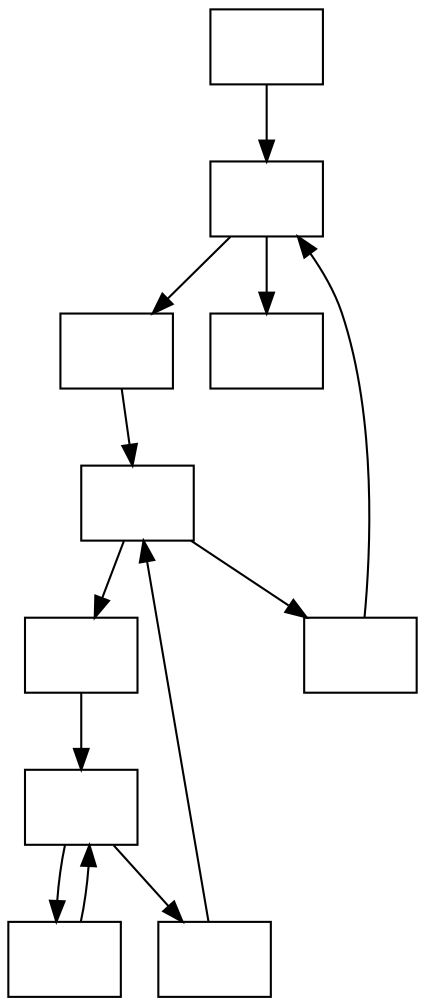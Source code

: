 digraph unnamed {

	Node0x55646c015340 [shape=record,label="{}"];
	Node0x55646c015340 -> Node0x55646c016c50;
	Node0x55646c016c50 [shape=record,label="{}"];
	Node0x55646c016c50 -> Node0x55646c017a70;
	Node0x55646c016c50 -> Node0x55646c017b00;
	Node0x55646c017a70 [shape=record,label="{}"];
	Node0x55646c017a70 -> Node0x55646c017e20;
	Node0x55646c017e20 [shape=record,label="{}"];
	Node0x55646c017e20 -> Node0x55646c018380;
	Node0x55646c017e20 -> Node0x55646c017750;
	Node0x55646c018380 [shape=record,label="{}"];
	Node0x55646c018380 -> Node0x55646c0186a0;
	Node0x55646c0186a0 [shape=record,label="{}"];
	Node0x55646c0186a0 -> Node0x55646c0188e0;
	Node0x55646c0186a0 -> Node0x55646c018060;
	Node0x55646c0188e0 [shape=record,label="{}"];
	Node0x55646c0188e0 -> Node0x55646c0186a0;
	Node0x55646c018060 [shape=record,label="{}"];
	Node0x55646c018060 -> Node0x55646c017e20;
	Node0x55646c017750 [shape=record,label="{}"];
	Node0x55646c017750 -> Node0x55646c016c50;
	Node0x55646c017b00 [shape=record,label="{}"];
}
